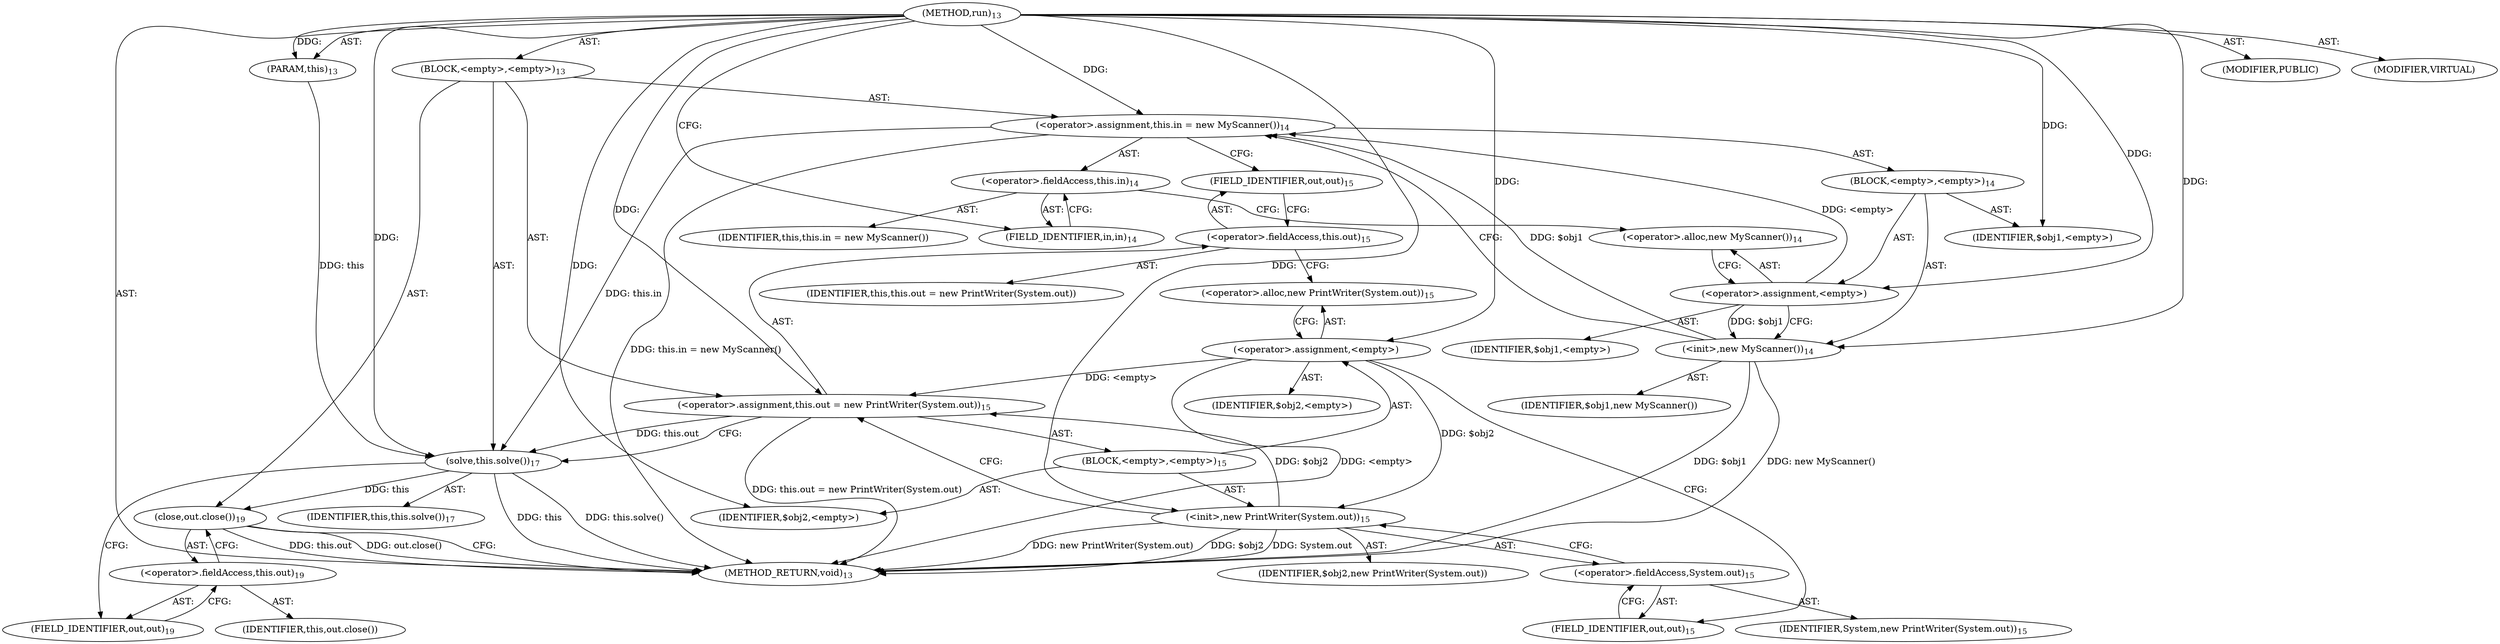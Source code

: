 digraph "run" {  
"49" [label = <(METHOD,run)<SUB>13</SUB>> ]
"4" [label = <(PARAM,this)<SUB>13</SUB>> ]
"50" [label = <(BLOCK,&lt;empty&gt;,&lt;empty&gt;)<SUB>13</SUB>> ]
"51" [label = <(&lt;operator&gt;.assignment,this.in = new MyScanner())<SUB>14</SUB>> ]
"52" [label = <(&lt;operator&gt;.fieldAccess,this.in)<SUB>14</SUB>> ]
"53" [label = <(IDENTIFIER,this,this.in = new MyScanner())> ]
"54" [label = <(FIELD_IDENTIFIER,in,in)<SUB>14</SUB>> ]
"55" [label = <(BLOCK,&lt;empty&gt;,&lt;empty&gt;)<SUB>14</SUB>> ]
"56" [label = <(&lt;operator&gt;.assignment,&lt;empty&gt;)> ]
"57" [label = <(IDENTIFIER,$obj1,&lt;empty&gt;)> ]
"58" [label = <(&lt;operator&gt;.alloc,new MyScanner())<SUB>14</SUB>> ]
"59" [label = <(&lt;init&gt;,new MyScanner())<SUB>14</SUB>> ]
"60" [label = <(IDENTIFIER,$obj1,new MyScanner())> ]
"61" [label = <(IDENTIFIER,$obj1,&lt;empty&gt;)> ]
"62" [label = <(&lt;operator&gt;.assignment,this.out = new PrintWriter(System.out))<SUB>15</SUB>> ]
"63" [label = <(&lt;operator&gt;.fieldAccess,this.out)<SUB>15</SUB>> ]
"64" [label = <(IDENTIFIER,this,this.out = new PrintWriter(System.out))> ]
"65" [label = <(FIELD_IDENTIFIER,out,out)<SUB>15</SUB>> ]
"66" [label = <(BLOCK,&lt;empty&gt;,&lt;empty&gt;)<SUB>15</SUB>> ]
"67" [label = <(&lt;operator&gt;.assignment,&lt;empty&gt;)> ]
"68" [label = <(IDENTIFIER,$obj2,&lt;empty&gt;)> ]
"69" [label = <(&lt;operator&gt;.alloc,new PrintWriter(System.out))<SUB>15</SUB>> ]
"70" [label = <(&lt;init&gt;,new PrintWriter(System.out))<SUB>15</SUB>> ]
"71" [label = <(IDENTIFIER,$obj2,new PrintWriter(System.out))> ]
"72" [label = <(&lt;operator&gt;.fieldAccess,System.out)<SUB>15</SUB>> ]
"73" [label = <(IDENTIFIER,System,new PrintWriter(System.out))<SUB>15</SUB>> ]
"74" [label = <(FIELD_IDENTIFIER,out,out)<SUB>15</SUB>> ]
"75" [label = <(IDENTIFIER,$obj2,&lt;empty&gt;)> ]
"76" [label = <(solve,this.solve())<SUB>17</SUB>> ]
"3" [label = <(IDENTIFIER,this,this.solve())<SUB>17</SUB>> ]
"77" [label = <(close,out.close())<SUB>19</SUB>> ]
"78" [label = <(&lt;operator&gt;.fieldAccess,this.out)<SUB>19</SUB>> ]
"79" [label = <(IDENTIFIER,this,out.close())> ]
"80" [label = <(FIELD_IDENTIFIER,out,out)<SUB>19</SUB>> ]
"81" [label = <(MODIFIER,PUBLIC)> ]
"82" [label = <(MODIFIER,VIRTUAL)> ]
"83" [label = <(METHOD_RETURN,void)<SUB>13</SUB>> ]
  "49" -> "4"  [ label = "AST: "] 
  "49" -> "50"  [ label = "AST: "] 
  "49" -> "81"  [ label = "AST: "] 
  "49" -> "82"  [ label = "AST: "] 
  "49" -> "83"  [ label = "AST: "] 
  "50" -> "51"  [ label = "AST: "] 
  "50" -> "62"  [ label = "AST: "] 
  "50" -> "76"  [ label = "AST: "] 
  "50" -> "77"  [ label = "AST: "] 
  "51" -> "52"  [ label = "AST: "] 
  "51" -> "55"  [ label = "AST: "] 
  "52" -> "53"  [ label = "AST: "] 
  "52" -> "54"  [ label = "AST: "] 
  "55" -> "56"  [ label = "AST: "] 
  "55" -> "59"  [ label = "AST: "] 
  "55" -> "61"  [ label = "AST: "] 
  "56" -> "57"  [ label = "AST: "] 
  "56" -> "58"  [ label = "AST: "] 
  "59" -> "60"  [ label = "AST: "] 
  "62" -> "63"  [ label = "AST: "] 
  "62" -> "66"  [ label = "AST: "] 
  "63" -> "64"  [ label = "AST: "] 
  "63" -> "65"  [ label = "AST: "] 
  "66" -> "67"  [ label = "AST: "] 
  "66" -> "70"  [ label = "AST: "] 
  "66" -> "75"  [ label = "AST: "] 
  "67" -> "68"  [ label = "AST: "] 
  "67" -> "69"  [ label = "AST: "] 
  "70" -> "71"  [ label = "AST: "] 
  "70" -> "72"  [ label = "AST: "] 
  "72" -> "73"  [ label = "AST: "] 
  "72" -> "74"  [ label = "AST: "] 
  "76" -> "3"  [ label = "AST: "] 
  "77" -> "78"  [ label = "AST: "] 
  "78" -> "79"  [ label = "AST: "] 
  "78" -> "80"  [ label = "AST: "] 
  "51" -> "65"  [ label = "CFG: "] 
  "62" -> "76"  [ label = "CFG: "] 
  "76" -> "80"  [ label = "CFG: "] 
  "77" -> "83"  [ label = "CFG: "] 
  "52" -> "58"  [ label = "CFG: "] 
  "63" -> "69"  [ label = "CFG: "] 
  "78" -> "77"  [ label = "CFG: "] 
  "54" -> "52"  [ label = "CFG: "] 
  "56" -> "59"  [ label = "CFG: "] 
  "59" -> "51"  [ label = "CFG: "] 
  "65" -> "63"  [ label = "CFG: "] 
  "67" -> "74"  [ label = "CFG: "] 
  "70" -> "62"  [ label = "CFG: "] 
  "80" -> "78"  [ label = "CFG: "] 
  "58" -> "56"  [ label = "CFG: "] 
  "69" -> "67"  [ label = "CFG: "] 
  "72" -> "70"  [ label = "CFG: "] 
  "74" -> "72"  [ label = "CFG: "] 
  "49" -> "54"  [ label = "CFG: "] 
  "59" -> "83"  [ label = "DDG: $obj1"] 
  "59" -> "83"  [ label = "DDG: new MyScanner()"] 
  "51" -> "83"  [ label = "DDG: this.in = new MyScanner()"] 
  "67" -> "83"  [ label = "DDG: &lt;empty&gt;"] 
  "70" -> "83"  [ label = "DDG: $obj2"] 
  "70" -> "83"  [ label = "DDG: System.out"] 
  "70" -> "83"  [ label = "DDG: new PrintWriter(System.out)"] 
  "62" -> "83"  [ label = "DDG: this.out = new PrintWriter(System.out)"] 
  "76" -> "83"  [ label = "DDG: this"] 
  "76" -> "83"  [ label = "DDG: this.solve()"] 
  "77" -> "83"  [ label = "DDG: this.out"] 
  "77" -> "83"  [ label = "DDG: out.close()"] 
  "49" -> "4"  [ label = "DDG: "] 
  "56" -> "51"  [ label = "DDG: &lt;empty&gt;"] 
  "59" -> "51"  [ label = "DDG: $obj1"] 
  "49" -> "51"  [ label = "DDG: "] 
  "67" -> "62"  [ label = "DDG: &lt;empty&gt;"] 
  "70" -> "62"  [ label = "DDG: $obj2"] 
  "49" -> "62"  [ label = "DDG: "] 
  "4" -> "76"  [ label = "DDG: this"] 
  "51" -> "76"  [ label = "DDG: this.in"] 
  "62" -> "76"  [ label = "DDG: this.out"] 
  "49" -> "76"  [ label = "DDG: "] 
  "76" -> "77"  [ label = "DDG: this"] 
  "49" -> "56"  [ label = "DDG: "] 
  "49" -> "61"  [ label = "DDG: "] 
  "49" -> "67"  [ label = "DDG: "] 
  "49" -> "75"  [ label = "DDG: "] 
  "56" -> "59"  [ label = "DDG: $obj1"] 
  "49" -> "59"  [ label = "DDG: "] 
  "67" -> "70"  [ label = "DDG: $obj2"] 
  "49" -> "70"  [ label = "DDG: "] 
}
